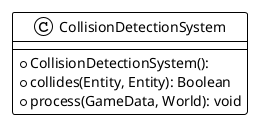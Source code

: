 @startuml

!theme plain
top to bottom direction
skinparam linetype ortho

class CollisionDetectionSystem {
  + CollisionDetectionSystem(): 
  + collides(Entity, Entity): Boolean
  + process(GameData, World): void
}

@enduml
